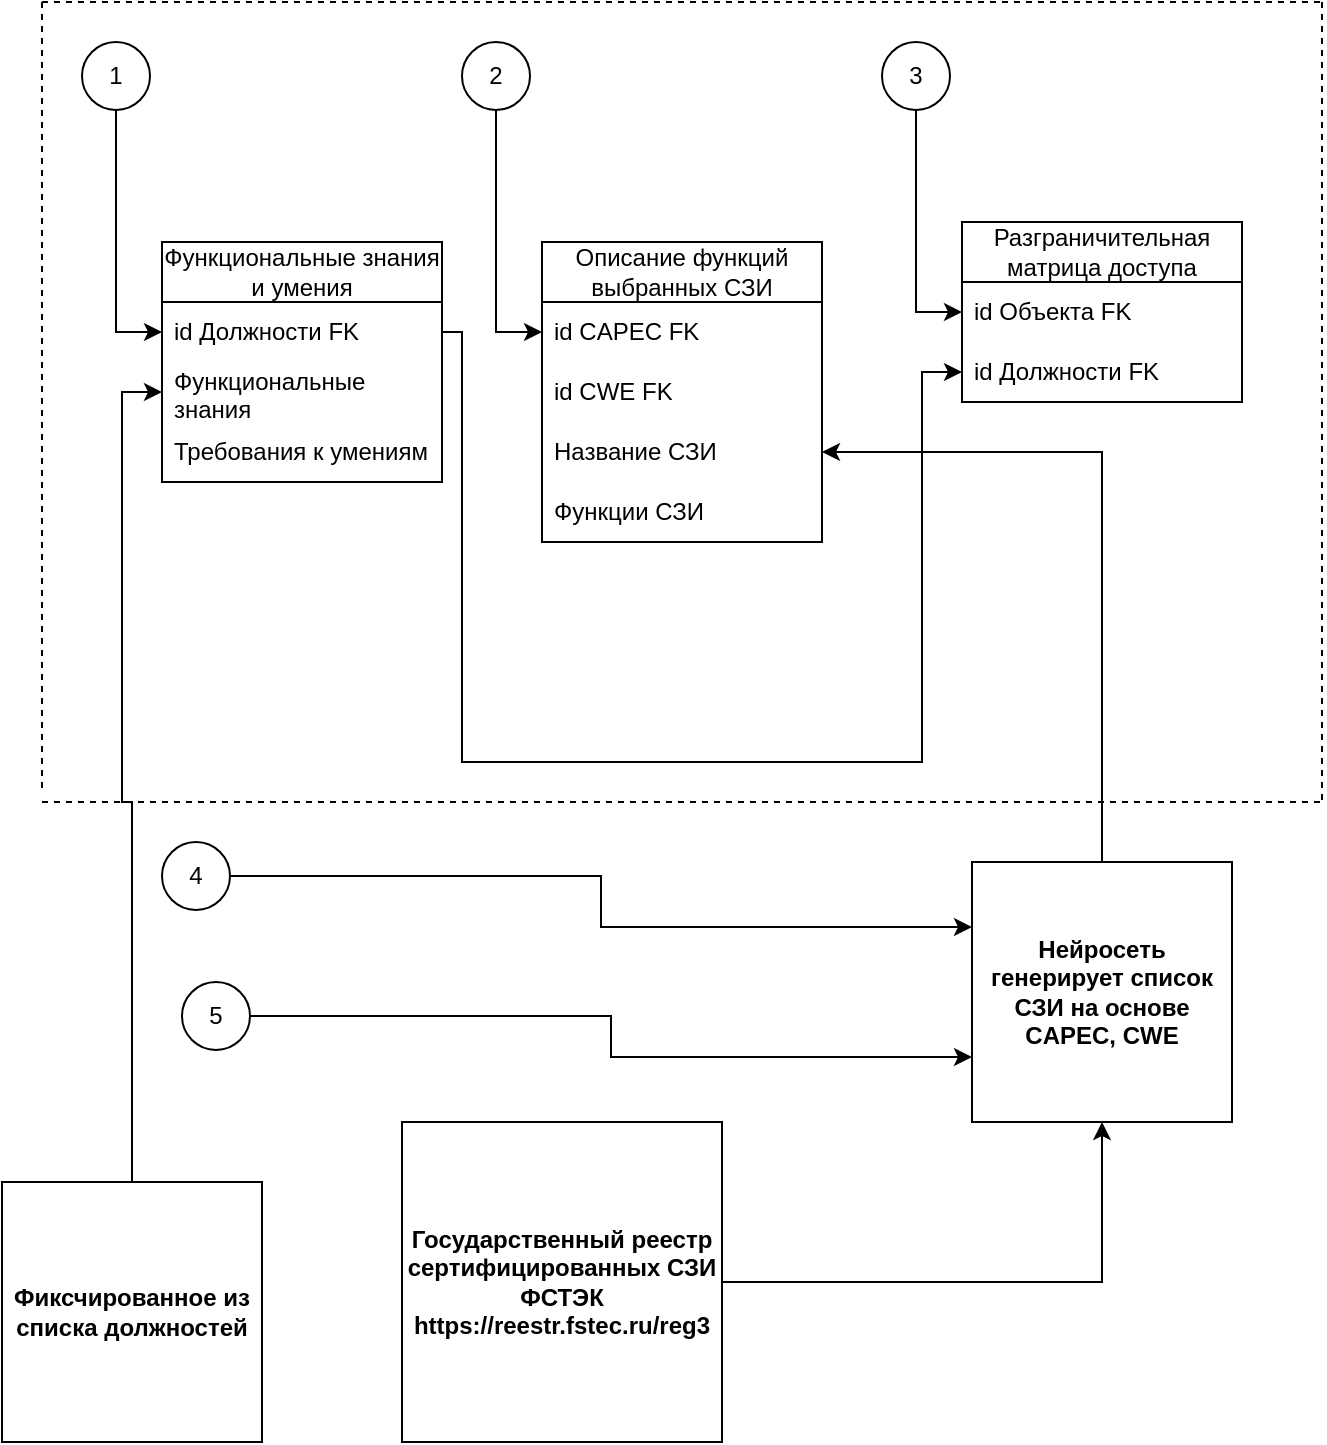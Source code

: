 <mxfile version="24.8.6">
  <diagram name="Страница — 1" id="ICKh0Rubx5kFhzMo8I9A">
    <mxGraphModel dx="1386" dy="783" grid="1" gridSize="10" guides="1" tooltips="1" connect="1" arrows="1" fold="1" page="1" pageScale="1" pageWidth="827" pageHeight="1169" math="0" shadow="0">
      <root>
        <mxCell id="0" />
        <mxCell id="1" parent="0" />
        <mxCell id="rjg_p7jUvO2MHr7AOark-2" value="" style="endArrow=none;dashed=1;html=1;rounded=0;" parent="1" edge="1">
          <mxGeometry width="50" height="50" relative="1" as="geometry">
            <mxPoint x="40" y="200" as="sourcePoint" />
            <mxPoint x="680" y="200" as="targetPoint" />
          </mxGeometry>
        </mxCell>
        <mxCell id="rjg_p7jUvO2MHr7AOark-3" value="" style="endArrow=none;dashed=1;html=1;rounded=0;" parent="1" edge="1">
          <mxGeometry width="50" height="50" relative="1" as="geometry">
            <mxPoint x="40" y="600" as="sourcePoint" />
            <mxPoint x="680" y="600" as="targetPoint" />
          </mxGeometry>
        </mxCell>
        <mxCell id="rjg_p7jUvO2MHr7AOark-4" value="" style="endArrow=none;dashed=1;html=1;rounded=0;" parent="1" edge="1">
          <mxGeometry width="50" height="50" relative="1" as="geometry">
            <mxPoint x="40" y="200" as="sourcePoint" />
            <mxPoint x="40" y="595" as="targetPoint" />
          </mxGeometry>
        </mxCell>
        <mxCell id="rjg_p7jUvO2MHr7AOark-5" value="" style="endArrow=none;dashed=1;html=1;rounded=0;" parent="1" edge="1">
          <mxGeometry width="50" height="50" relative="1" as="geometry">
            <mxPoint x="680" y="200" as="sourcePoint" />
            <mxPoint x="680" y="600" as="targetPoint" />
          </mxGeometry>
        </mxCell>
        <mxCell id="rjg_p7jUvO2MHr7AOark-25" value="Функциональные знания и умения" style="swimlane;fontStyle=0;childLayout=stackLayout;horizontal=1;startSize=30;horizontalStack=0;resizeParent=1;resizeParentMax=0;resizeLast=0;collapsible=1;marginBottom=0;whiteSpace=wrap;html=1;" parent="1" vertex="1">
          <mxGeometry x="100" y="320" width="140" height="120" as="geometry" />
        </mxCell>
        <mxCell id="rjg_p7jUvO2MHr7AOark-26" value="id Должности FK" style="text;strokeColor=none;fillColor=none;align=left;verticalAlign=middle;spacingLeft=4;spacingRight=4;overflow=hidden;points=[[0,0.5],[1,0.5]];portConstraint=eastwest;rotatable=0;whiteSpace=wrap;html=1;" parent="rjg_p7jUvO2MHr7AOark-25" vertex="1">
          <mxGeometry y="30" width="140" height="30" as="geometry" />
        </mxCell>
        <mxCell id="rjg_p7jUvO2MHr7AOark-27" value="Функциональные знания" style="text;strokeColor=none;fillColor=none;align=left;verticalAlign=middle;spacingLeft=4;spacingRight=4;overflow=hidden;points=[[0,0.5],[1,0.5]];portConstraint=eastwest;rotatable=0;whiteSpace=wrap;html=1;" parent="rjg_p7jUvO2MHr7AOark-25" vertex="1">
          <mxGeometry y="60" width="140" height="30" as="geometry" />
        </mxCell>
        <mxCell id="rjg_p7jUvO2MHr7AOark-28" value="Требования к умениям" style="text;strokeColor=none;fillColor=none;align=left;verticalAlign=middle;spacingLeft=4;spacingRight=4;overflow=hidden;points=[[0,0.5],[1,0.5]];portConstraint=eastwest;rotatable=0;whiteSpace=wrap;html=1;" parent="rjg_p7jUvO2MHr7AOark-25" vertex="1">
          <mxGeometry y="90" width="140" height="30" as="geometry" />
        </mxCell>
        <mxCell id="rjg_p7jUvO2MHr7AOark-29" value="Описание функций выбранных СЗИ" style="swimlane;fontStyle=0;childLayout=stackLayout;horizontal=1;startSize=30;horizontalStack=0;resizeParent=1;resizeParentMax=0;resizeLast=0;collapsible=1;marginBottom=0;whiteSpace=wrap;html=1;" parent="1" vertex="1">
          <mxGeometry x="290" y="320" width="140" height="150" as="geometry" />
        </mxCell>
        <mxCell id="rjg_p7jUvO2MHr7AOark-30" value="id CAPEC FK" style="text;strokeColor=none;fillColor=none;align=left;verticalAlign=middle;spacingLeft=4;spacingRight=4;overflow=hidden;points=[[0,0.5],[1,0.5]];portConstraint=eastwest;rotatable=0;whiteSpace=wrap;html=1;" parent="rjg_p7jUvO2MHr7AOark-29" vertex="1">
          <mxGeometry y="30" width="140" height="30" as="geometry" />
        </mxCell>
        <mxCell id="rjg_p7jUvO2MHr7AOark-31" value="id CWE FK" style="text;strokeColor=none;fillColor=none;align=left;verticalAlign=middle;spacingLeft=4;spacingRight=4;overflow=hidden;points=[[0,0.5],[1,0.5]];portConstraint=eastwest;rotatable=0;whiteSpace=wrap;html=1;" parent="rjg_p7jUvO2MHr7AOark-29" vertex="1">
          <mxGeometry y="60" width="140" height="30" as="geometry" />
        </mxCell>
        <mxCell id="rjg_p7jUvO2MHr7AOark-32" value="Название СЗИ" style="text;strokeColor=none;fillColor=none;align=left;verticalAlign=middle;spacingLeft=4;spacingRight=4;overflow=hidden;points=[[0,0.5],[1,0.5]];portConstraint=eastwest;rotatable=0;whiteSpace=wrap;html=1;" parent="rjg_p7jUvO2MHr7AOark-29" vertex="1">
          <mxGeometry y="90" width="140" height="30" as="geometry" />
        </mxCell>
        <mxCell id="A5OP5Wsb49NKZ3MXhjeG-15" value="Функции СЗИ" style="text;strokeColor=none;fillColor=none;align=left;verticalAlign=middle;spacingLeft=4;spacingRight=4;overflow=hidden;points=[[0,0.5],[1,0.5]];portConstraint=eastwest;rotatable=0;whiteSpace=wrap;html=1;" parent="rjg_p7jUvO2MHr7AOark-29" vertex="1">
          <mxGeometry y="120" width="140" height="30" as="geometry" />
        </mxCell>
        <mxCell id="rjg_p7jUvO2MHr7AOark-33" value="Разграничительная матрица доступа" style="swimlane;fontStyle=0;childLayout=stackLayout;horizontal=1;startSize=30;horizontalStack=0;resizeParent=1;resizeParentMax=0;resizeLast=0;collapsible=1;marginBottom=0;whiteSpace=wrap;html=1;" parent="1" vertex="1">
          <mxGeometry x="500" y="310" width="140" height="90" as="geometry" />
        </mxCell>
        <mxCell id="rjg_p7jUvO2MHr7AOark-34" value="id Объекта FK" style="text;strokeColor=none;fillColor=none;align=left;verticalAlign=middle;spacingLeft=4;spacingRight=4;overflow=hidden;points=[[0,0.5],[1,0.5]];portConstraint=eastwest;rotatable=0;whiteSpace=wrap;html=1;" parent="rjg_p7jUvO2MHr7AOark-33" vertex="1">
          <mxGeometry y="30" width="140" height="30" as="geometry" />
        </mxCell>
        <mxCell id="rjg_p7jUvO2MHr7AOark-35" value="id Должности FK" style="text;strokeColor=none;fillColor=none;align=left;verticalAlign=middle;spacingLeft=4;spacingRight=4;overflow=hidden;points=[[0,0.5],[1,0.5]];portConstraint=eastwest;rotatable=0;whiteSpace=wrap;html=1;" parent="rjg_p7jUvO2MHr7AOark-33" vertex="1">
          <mxGeometry y="60" width="140" height="30" as="geometry" />
        </mxCell>
        <mxCell id="WNMJgXTsi9qmIC7OrOoU-24" style="edgeStyle=orthogonalEdgeStyle;rounded=0;orthogonalLoop=1;jettySize=auto;html=1;exitX=0.5;exitY=1;exitDx=0;exitDy=0;entryX=0;entryY=0.5;entryDx=0;entryDy=0;" parent="1" source="WNMJgXTsi9qmIC7OrOoU-23" target="rjg_p7jUvO2MHr7AOark-34" edge="1">
          <mxGeometry relative="1" as="geometry" />
        </mxCell>
        <mxCell id="WNMJgXTsi9qmIC7OrOoU-23" value="3" style="ellipse;whiteSpace=wrap;html=1;aspect=fixed;" parent="1" vertex="1">
          <mxGeometry x="460" y="220" width="34" height="34" as="geometry" />
        </mxCell>
        <mxCell id="WNMJgXTsi9qmIC7OrOoU-26" style="edgeStyle=orthogonalEdgeStyle;rounded=0;orthogonalLoop=1;jettySize=auto;html=1;entryX=0;entryY=0.5;entryDx=0;entryDy=0;" parent="1" source="WNMJgXTsi9qmIC7OrOoU-25" target="rjg_p7jUvO2MHr7AOark-26" edge="1">
          <mxGeometry relative="1" as="geometry" />
        </mxCell>
        <mxCell id="WNMJgXTsi9qmIC7OrOoU-25" value="1" style="ellipse;whiteSpace=wrap;html=1;aspect=fixed;" parent="1" vertex="1">
          <mxGeometry x="60" y="220" width="34" height="34" as="geometry" />
        </mxCell>
        <mxCell id="WNMJgXTsi9qmIC7OrOoU-28" style="edgeStyle=orthogonalEdgeStyle;rounded=0;orthogonalLoop=1;jettySize=auto;html=1;exitX=0.5;exitY=1;exitDx=0;exitDy=0;entryX=0;entryY=0.5;entryDx=0;entryDy=0;" parent="1" source="WNMJgXTsi9qmIC7OrOoU-27" target="rjg_p7jUvO2MHr7AOark-30" edge="1">
          <mxGeometry relative="1" as="geometry" />
        </mxCell>
        <mxCell id="WNMJgXTsi9qmIC7OrOoU-27" value="2" style="ellipse;whiteSpace=wrap;html=1;aspect=fixed;" parent="1" vertex="1">
          <mxGeometry x="250" y="220" width="34" height="34" as="geometry" />
        </mxCell>
        <mxCell id="s7XpErAW07il3C_cHdjH-1" style="edgeStyle=orthogonalEdgeStyle;rounded=0;orthogonalLoop=1;jettySize=auto;html=1;exitX=1;exitY=0.5;exitDx=0;exitDy=0;entryX=0;entryY=0.5;entryDx=0;entryDy=0;" parent="1" source="rjg_p7jUvO2MHr7AOark-26" target="rjg_p7jUvO2MHr7AOark-35" edge="1">
          <mxGeometry relative="1" as="geometry">
            <Array as="points">
              <mxPoint x="250" y="365" />
              <mxPoint x="250" y="580" />
              <mxPoint x="480" y="580" />
              <mxPoint x="480" y="385" />
            </Array>
          </mxGeometry>
        </mxCell>
        <mxCell id="Uabi27Ls0RjpIvT9uaum-7" style="edgeStyle=orthogonalEdgeStyle;rounded=0;orthogonalLoop=1;jettySize=auto;html=1;entryX=0.5;entryY=1;entryDx=0;entryDy=0;" parent="1" source="Uabi27Ls0RjpIvT9uaum-1" target="Uabi27Ls0RjpIvT9uaum-6" edge="1">
          <mxGeometry relative="1" as="geometry" />
        </mxCell>
        <mxCell id="Uabi27Ls0RjpIvT9uaum-1" value="&lt;b&gt;Государственный реестр сертифицированных СЗИ ФСТЭК&lt;/b&gt;&lt;br&gt;&lt;b&gt;https://reestr.fstec.ru/reg3&lt;/b&gt;" style="whiteSpace=wrap;html=1;aspect=fixed;" parent="1" vertex="1">
          <mxGeometry x="220" y="760" width="160" height="160" as="geometry" />
        </mxCell>
        <mxCell id="Uabi27Ls0RjpIvT9uaum-12" style="edgeStyle=orthogonalEdgeStyle;rounded=0;orthogonalLoop=1;jettySize=auto;html=1;entryX=1;entryY=0.5;entryDx=0;entryDy=0;" parent="1" source="Uabi27Ls0RjpIvT9uaum-6" target="rjg_p7jUvO2MHr7AOark-32" edge="1">
          <mxGeometry relative="1" as="geometry" />
        </mxCell>
        <mxCell id="Uabi27Ls0RjpIvT9uaum-6" value="&lt;b&gt;Нейросеть генерирует список СЗИ на основе CAPEC, CWE&lt;/b&gt;" style="whiteSpace=wrap;html=1;aspect=fixed;" parent="1" vertex="1">
          <mxGeometry x="505" y="630" width="130" height="130" as="geometry" />
        </mxCell>
        <mxCell id="Uabi27Ls0RjpIvT9uaum-10" style="edgeStyle=orthogonalEdgeStyle;rounded=0;orthogonalLoop=1;jettySize=auto;html=1;exitX=1;exitY=0.5;exitDx=0;exitDy=0;entryX=0;entryY=0.25;entryDx=0;entryDy=0;" parent="1" source="Uabi27Ls0RjpIvT9uaum-8" target="Uabi27Ls0RjpIvT9uaum-6" edge="1">
          <mxGeometry relative="1" as="geometry" />
        </mxCell>
        <mxCell id="Uabi27Ls0RjpIvT9uaum-8" value="4" style="ellipse;whiteSpace=wrap;html=1;aspect=fixed;" parent="1" vertex="1">
          <mxGeometry x="100" y="620" width="34" height="34" as="geometry" />
        </mxCell>
        <mxCell id="Uabi27Ls0RjpIvT9uaum-11" style="edgeStyle=orthogonalEdgeStyle;rounded=0;orthogonalLoop=1;jettySize=auto;html=1;exitX=1;exitY=0.5;exitDx=0;exitDy=0;entryX=0;entryY=0.75;entryDx=0;entryDy=0;" parent="1" source="Uabi27Ls0RjpIvT9uaum-9" target="Uabi27Ls0RjpIvT9uaum-6" edge="1">
          <mxGeometry relative="1" as="geometry" />
        </mxCell>
        <mxCell id="Uabi27Ls0RjpIvT9uaum-9" value="5" style="ellipse;whiteSpace=wrap;html=1;aspect=fixed;" parent="1" vertex="1">
          <mxGeometry x="110" y="690" width="34" height="34" as="geometry" />
        </mxCell>
        <mxCell id="Uabi27Ls0RjpIvT9uaum-14" style="edgeStyle=orthogonalEdgeStyle;rounded=0;orthogonalLoop=1;jettySize=auto;html=1;entryX=0;entryY=0.5;entryDx=0;entryDy=0;" parent="1" source="Uabi27Ls0RjpIvT9uaum-13" target="rjg_p7jUvO2MHr7AOark-27" edge="1">
          <mxGeometry relative="1" as="geometry" />
        </mxCell>
        <mxCell id="Uabi27Ls0RjpIvT9uaum-13" value="&lt;b&gt;Фиксчированное из списка должностей&lt;/b&gt;" style="whiteSpace=wrap;html=1;aspect=fixed;" parent="1" vertex="1">
          <mxGeometry x="20" y="790" width="130" height="130" as="geometry" />
        </mxCell>
      </root>
    </mxGraphModel>
  </diagram>
</mxfile>
